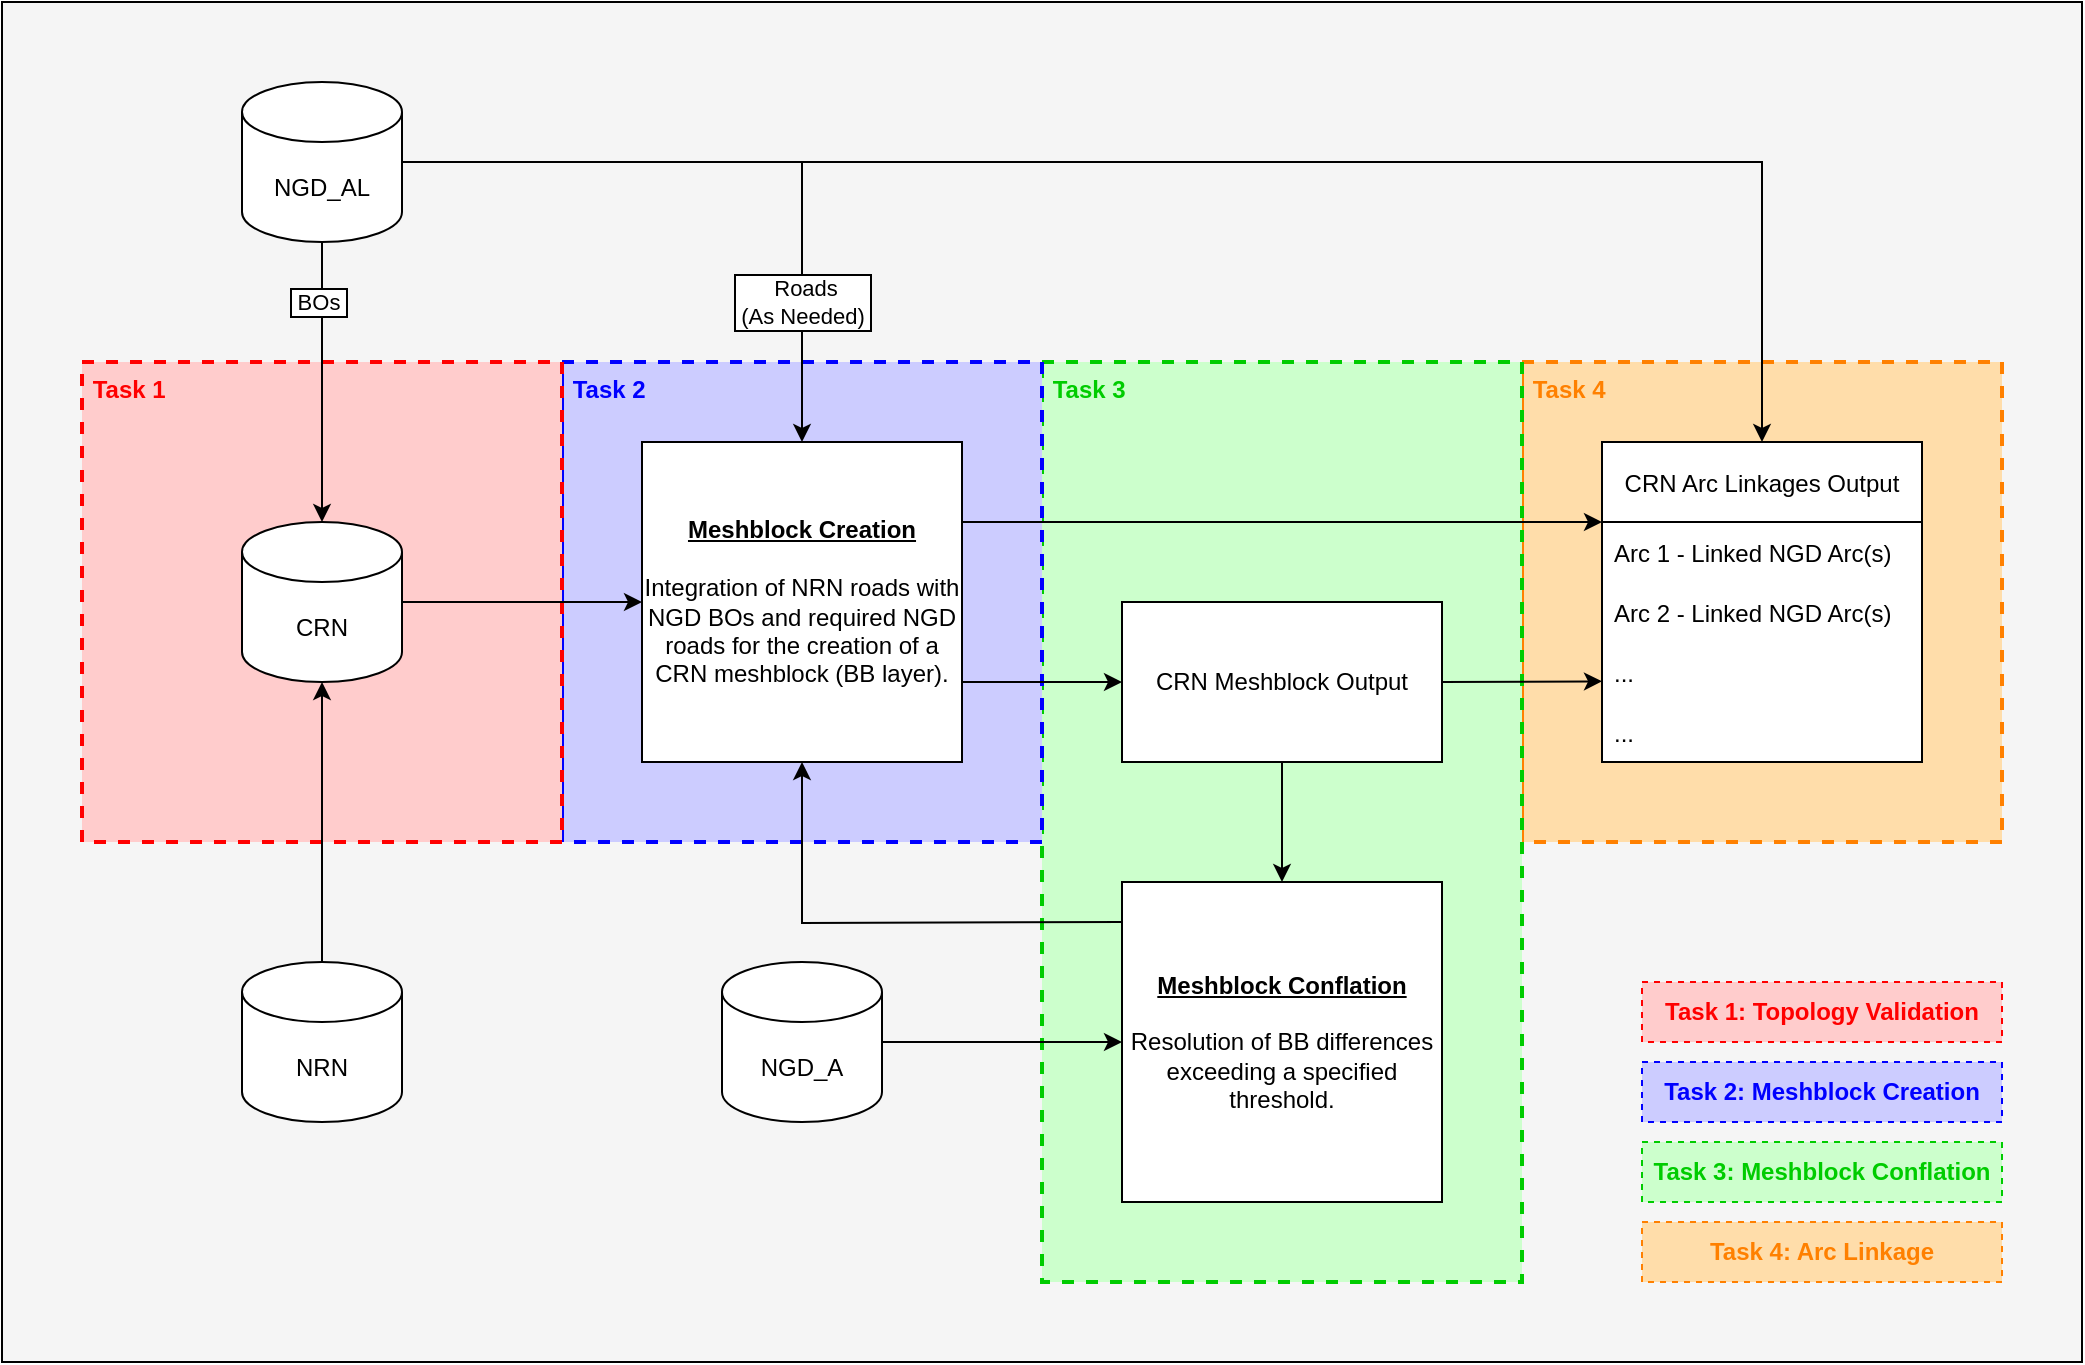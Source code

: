 <mxfile version="20.4.0" type="device"><diagram id="2I_C3wh3Eibh6Ix_8F2d" name="main"><mxGraphModel dx="1421" dy="802" grid="1" gridSize="10" guides="1" tooltips="1" connect="1" arrows="1" fold="1" page="1" pageScale="1" pageWidth="1100" pageHeight="850" math="0" shadow="0"><root><mxCell id="0"/><mxCell id="1" parent="0"/><mxCell id="1tBJTQMAdvno6EjRw5n7-53" value="" style="rounded=0;whiteSpace=wrap;html=1;strokeColor=#000000;strokeWidth=1;fillColor=#F5F5F5;" parent="1" vertex="1"><mxGeometry x="30" y="20" width="1040" height="680" as="geometry"/></mxCell><mxCell id="1tBJTQMAdvno6EjRw5n7-50" value="&amp;nbsp;Task 4" style="rounded=0;whiteSpace=wrap;html=1;dashed=1;strokeColor=#FF8000;strokeWidth=2;fillColor=#FFDDAA;align=left;verticalAlign=top;fontStyle=1;fontColor=#FF8000;" parent="1" vertex="1"><mxGeometry x="790" y="200" width="240" height="240" as="geometry"/></mxCell><mxCell id="1tBJTQMAdvno6EjRw5n7-46" value="&amp;nbsp;Task 3" style="rounded=0;whiteSpace=wrap;html=1;dashed=1;strokeColor=#00CC00;strokeWidth=2;fillColor=#CCFFCC;align=left;verticalAlign=top;fontColor=#00CC00;fontStyle=1" parent="1" vertex="1"><mxGeometry x="550" y="200" width="240" height="460" as="geometry"/></mxCell><mxCell id="1tBJTQMAdvno6EjRw5n7-15" value="&lt;b&gt;&amp;nbsp;Task 2&lt;/b&gt;" style="rounded=0;whiteSpace=wrap;html=1;dashed=1;strokeColor=#0000FF;strokeWidth=2;fillColor=#CCCCFF;align=left;verticalAlign=top;fontColor=#0000FF;" parent="1" vertex="1"><mxGeometry x="310" y="200" width="240" height="240" as="geometry"/></mxCell><mxCell id="1tBJTQMAdvno6EjRw5n7-14" value="&lt;b&gt;&lt;font color=&quot;#ff0000&quot;&gt;&amp;nbsp;Task 1&lt;/font&gt;&lt;/b&gt;" style="rounded=0;whiteSpace=wrap;html=1;dashed=1;strokeColor=#FF0000;strokeWidth=2;fillColor=#FFCCCC;align=left;verticalAlign=top;" parent="1" vertex="1"><mxGeometry x="70" y="200" width="240" height="240" as="geometry"/></mxCell><mxCell id="1tBJTQMAdvno6EjRw5n7-1" value="CRN" style="shape=cylinder3;whiteSpace=wrap;html=1;boundedLbl=1;backgroundOutline=1;size=15;" parent="1" vertex="1"><mxGeometry x="150" y="280" width="80" height="80" as="geometry"/></mxCell><mxCell id="1tBJTQMAdvno6EjRw5n7-39" style="edgeStyle=orthogonalEdgeStyle;rounded=0;orthogonalLoop=1;jettySize=auto;html=1;entryX=0.5;entryY=0;entryDx=0;entryDy=0;exitX=1;exitY=0.5;exitDx=0;exitDy=0;exitPerimeter=0;" parent="1" source="NvZJEOk_zpP5C3LB5Xg--1" target="1tBJTQMAdvno6EjRw5n7-21" edge="1"><mxGeometry relative="1" as="geometry"><mxPoint x="570" y="120" as="targetPoint"/><mxPoint x="269.2" y="112" as="sourcePoint"/></mxGeometry></mxCell><mxCell id="1tBJTQMAdvno6EjRw5n7-37" style="edgeStyle=orthogonalEdgeStyle;rounded=0;orthogonalLoop=1;jettySize=auto;html=1;entryX=0;entryY=0.5;entryDx=0;entryDy=0;exitX=1;exitY=0.5;exitDx=0;exitDy=0;exitPerimeter=0;" parent="1" source="1tBJTQMAdvno6EjRw5n7-3" target="1tBJTQMAdvno6EjRw5n7-17" edge="1"><mxGeometry relative="1" as="geometry"/></mxCell><mxCell id="1tBJTQMAdvno6EjRw5n7-3" value="NGD_A" style="shape=cylinder3;whiteSpace=wrap;html=1;boundedLbl=1;backgroundOutline=1;size=15;" parent="1" vertex="1"><mxGeometry x="390" y="500" width="80" height="80" as="geometry"/></mxCell><mxCell id="1tBJTQMAdvno6EjRw5n7-6" value="&lt;b&gt;&lt;u&gt;Meshblock Creation&lt;/u&gt;&lt;/b&gt;&lt;br&gt;&lt;br&gt;Integration of NRN roads with NGD BOs and required NGD roads for the creation of a CRN meshblock (BB layer)." style="whiteSpace=wrap;html=1;aspect=fixed;strokeColor=#000000;strokeWidth=1;fillColor=default;" parent="1" vertex="1"><mxGeometry x="350" y="240" width="160" height="160" as="geometry"/></mxCell><mxCell id="1tBJTQMAdvno6EjRw5n7-13" value="" style="endArrow=classic;html=1;rounded=0;exitX=1;exitY=0.5;exitDx=0;exitDy=0;exitPerimeter=0;entryX=0;entryY=0.5;entryDx=0;entryDy=0;" parent="1" source="1tBJTQMAdvno6EjRw5n7-1" target="1tBJTQMAdvno6EjRw5n7-6" edge="1"><mxGeometry width="50" height="50" relative="1" as="geometry"><mxPoint x="360" y="290" as="sourcePoint"/><mxPoint x="340" y="450" as="targetPoint"/></mxGeometry></mxCell><mxCell id="1tBJTQMAdvno6EjRw5n7-36" value="" style="edgeStyle=orthogonalEdgeStyle;rounded=0;orthogonalLoop=1;jettySize=auto;html=1;exitX=0.5;exitY=1;exitDx=0;exitDy=0;" parent="1" source="1tBJTQMAdvno6EjRw5n7-16" target="1tBJTQMAdvno6EjRw5n7-17" edge="1"><mxGeometry relative="1" as="geometry"/></mxCell><mxCell id="1tBJTQMAdvno6EjRw5n7-16" value="CRN Meshblock Output" style="whiteSpace=wrap;html=1;strokeColor=#000000;strokeWidth=1;fillColor=default;" parent="1" vertex="1"><mxGeometry x="590" y="320" width="160" height="80" as="geometry"/></mxCell><mxCell id="1tBJTQMAdvno6EjRw5n7-17" value="&lt;u&gt;&lt;b&gt;Meshblock Conflation&lt;/b&gt;&lt;/u&gt;&lt;br&gt;&lt;br&gt;Resolution of BB differences exceeding a specified threshold." style="whiteSpace=wrap;html=1;aspect=fixed;strokeColor=#000000;strokeWidth=1;fillColor=default;" parent="1" vertex="1"><mxGeometry x="590" y="460" width="160" height="160" as="geometry"/></mxCell><mxCell id="1tBJTQMAdvno6EjRw5n7-21" value="CRN Arc Linkages Output" style="swimlane;fontStyle=0;childLayout=stackLayout;horizontal=1;startSize=40;horizontalStack=0;resizeParent=1;resizeParentMax=0;resizeLast=0;collapsible=1;marginBottom=0;strokeColor=#000000;strokeWidth=1;fillColor=default;swimlaneFillColor=#FFFFFF;" parent="1" vertex="1"><mxGeometry x="830" y="240" width="160" height="160" as="geometry"/></mxCell><mxCell id="1tBJTQMAdvno6EjRw5n7-22" value="Arc 1 - Linked NGD Arc(s)" style="text;strokeColor=none;fillColor=none;align=left;verticalAlign=middle;spacingLeft=4;spacingRight=4;overflow=hidden;points=[[0,0.5],[1,0.5]];portConstraint=eastwest;rotatable=0;dashed=1;" parent="1tBJTQMAdvno6EjRw5n7-21" vertex="1"><mxGeometry y="40" width="160" height="30" as="geometry"/></mxCell><mxCell id="1tBJTQMAdvno6EjRw5n7-23" value="Arc 2 - Linked NGD Arc(s)" style="text;strokeColor=none;fillColor=none;align=left;verticalAlign=middle;spacingLeft=4;spacingRight=4;overflow=hidden;points=[[0,0.5],[1,0.5]];portConstraint=eastwest;rotatable=0;dashed=1;" parent="1tBJTQMAdvno6EjRw5n7-21" vertex="1"><mxGeometry y="70" width="160" height="30" as="geometry"/></mxCell><mxCell id="1tBJTQMAdvno6EjRw5n7-24" value="..." style="text;strokeColor=none;fillColor=none;align=left;verticalAlign=middle;spacingLeft=4;spacingRight=4;overflow=hidden;points=[[0,0.5],[1,0.5]];portConstraint=eastwest;rotatable=0;dashed=1;" parent="1tBJTQMAdvno6EjRw5n7-21" vertex="1"><mxGeometry y="100" width="160" height="30" as="geometry"/></mxCell><mxCell id="1tBJTQMAdvno6EjRw5n7-25" value="..." style="text;strokeColor=none;fillColor=none;align=left;verticalAlign=middle;spacingLeft=4;spacingRight=4;overflow=hidden;points=[[0,0.5],[1,0.5]];portConstraint=eastwest;rotatable=0;dashed=1;" parent="1tBJTQMAdvno6EjRw5n7-21" vertex="1"><mxGeometry y="130" width="160" height="30" as="geometry"/></mxCell><mxCell id="1tBJTQMAdvno6EjRw5n7-35" value="" style="endArrow=classic;html=1;rounded=0;entryX=0;entryY=0.5;entryDx=0;entryDy=0;exitX=1;exitY=0.75;exitDx=0;exitDy=0;" parent="1" source="1tBJTQMAdvno6EjRw5n7-6" target="1tBJTQMAdvno6EjRw5n7-16" edge="1"><mxGeometry width="50" height="50" relative="1" as="geometry"><mxPoint x="510" y="310" as="sourcePoint"/><mxPoint x="560" y="260" as="targetPoint"/><Array as="points"/></mxGeometry></mxCell><mxCell id="1tBJTQMAdvno6EjRw5n7-44" value="" style="endArrow=classic;html=1;rounded=0;entryX=0.5;entryY=1;entryDx=0;entryDy=0;edgeStyle=orthogonalEdgeStyle;" parent="1" target="1tBJTQMAdvno6EjRw5n7-6" edge="1"><mxGeometry width="50" height="50" relative="1" as="geometry"><mxPoint x="590" y="480" as="sourcePoint"/><mxPoint x="429.995" y="540" as="targetPoint"/></mxGeometry></mxCell><mxCell id="1tBJTQMAdvno6EjRw5n7-51" value="" style="endArrow=classic;html=1;rounded=0;exitX=1;exitY=0.25;exitDx=0;exitDy=0;entryX=0;entryY=0;entryDx=0;entryDy=0;entryPerimeter=0;" parent="1" source="1tBJTQMAdvno6EjRw5n7-6" target="1tBJTQMAdvno6EjRw5n7-22" edge="1"><mxGeometry width="50" height="50" relative="1" as="geometry"><mxPoint x="780" y="470" as="sourcePoint"/><mxPoint x="820" y="240" as="targetPoint"/></mxGeometry></mxCell><mxCell id="1tBJTQMAdvno6EjRw5n7-52" value="" style="endArrow=classic;html=1;rounded=0;exitX=1;exitY=0.5;exitDx=0;exitDy=0;entryX=0;entryY=0.656;entryDx=0;entryDy=0;entryPerimeter=0;" parent="1" source="1tBJTQMAdvno6EjRw5n7-16" target="1tBJTQMAdvno6EjRw5n7-24" edge="1"><mxGeometry width="50" height="50" relative="1" as="geometry"><mxPoint x="780" y="450" as="sourcePoint"/><mxPoint x="830" y="400" as="targetPoint"/></mxGeometry></mxCell><mxCell id="1tBJTQMAdvno6EjRw5n7-56" value="&lt;font color=&quot;#00cc00&quot;&gt;&lt;b&gt;Task 3&lt;/b&gt;&lt;b&gt;: Meshblock Conflation&lt;/b&gt;&lt;/font&gt;&lt;b&gt;&lt;br&gt;&lt;/b&gt;" style="rounded=0;whiteSpace=wrap;html=1;fontColor=#FF0000;strokeColor=#00CC00;strokeWidth=1;fillColor=#CCFFCC;dashed=1;verticalAlign=middle;" parent="1" vertex="1"><mxGeometry x="850" y="590" width="180" height="30" as="geometry"/></mxCell><mxCell id="1tBJTQMAdvno6EjRw5n7-57" value="&lt;b&gt;&lt;font color=&quot;#0000ff&quot;&gt;Task 2: Meshblock Creation&lt;/font&gt;&lt;/b&gt;" style="rounded=0;whiteSpace=wrap;html=1;fontColor=#FF0000;strokeColor=#0000FF;strokeWidth=1;fillColor=#CCCCFF;dashed=1;verticalAlign=middle;" parent="1" vertex="1"><mxGeometry x="850" y="550" width="180" height="30" as="geometry"/></mxCell><mxCell id="1tBJTQMAdvno6EjRw5n7-59" value="&lt;b&gt;Task 1: Topology Validation&lt;/b&gt;" style="rounded=0;whiteSpace=wrap;html=1;fontColor=#FF0000;strokeColor=#FF0000;strokeWidth=1;fillColor=#FFCCCC;dashed=1;verticalAlign=middle;" parent="1" vertex="1"><mxGeometry x="850" y="510" width="180" height="30" as="geometry"/></mxCell><mxCell id="NvZJEOk_zpP5C3LB5Xg--2" style="edgeStyle=orthogonalEdgeStyle;rounded=0;orthogonalLoop=1;jettySize=auto;html=1;entryX=0.5;entryY=0;entryDx=0;entryDy=0;entryPerimeter=0;" parent="1" source="NvZJEOk_zpP5C3LB5Xg--1" target="1tBJTQMAdvno6EjRw5n7-1" edge="1"><mxGeometry relative="1" as="geometry"/></mxCell><mxCell id="gF0G4cvokIMiDb6R-MsQ-4" value="&lt;font color=&quot;#000000&quot;&gt;&amp;nbsp;BOs&amp;nbsp;&lt;/font&gt;" style="edgeLabel;html=1;align=center;verticalAlign=middle;resizable=0;points=[];fontColor=#FF8000;labelBorderColor=default;spacing=2;spacingBottom=0;spacingLeft=0;spacingRight=0;" vertex="1" connectable="0" parent="NvZJEOk_zpP5C3LB5Xg--2"><mxGeometry x="-0.25" y="-2" relative="1" as="geometry"><mxPoint y="-23" as="offset"/></mxGeometry></mxCell><mxCell id="gF0G4cvokIMiDb6R-MsQ-7" style="edgeStyle=orthogonalEdgeStyle;rounded=0;orthogonalLoop=1;jettySize=auto;html=1;entryX=0.5;entryY=0;entryDx=0;entryDy=0;fontColor=#000000;startArrow=none;startFill=0;endArrow=classic;endFill=1;" edge="1" parent="1" source="NvZJEOk_zpP5C3LB5Xg--1" target="1tBJTQMAdvno6EjRw5n7-6"><mxGeometry relative="1" as="geometry"/></mxCell><mxCell id="gF0G4cvokIMiDb6R-MsQ-8" value="&amp;nbsp;Roads &lt;br&gt;&amp;nbsp;(As Needed)&amp;nbsp;" style="edgeLabel;html=1;align=center;verticalAlign=middle;resizable=0;points=[];fontColor=#000000;labelBorderColor=default;fontStyle=0" vertex="1" connectable="0" parent="gF0G4cvokIMiDb6R-MsQ-7"><mxGeometry x="0.6" y="1" relative="1" as="geometry"><mxPoint x="-1" y="-2" as="offset"/></mxGeometry></mxCell><mxCell id="NvZJEOk_zpP5C3LB5Xg--1" value="NGD_AL" style="shape=cylinder3;whiteSpace=wrap;html=1;boundedLbl=1;backgroundOutline=1;size=15;" parent="1" vertex="1"><mxGeometry x="150" y="60" width="80" height="80" as="geometry"/></mxCell><mxCell id="gF0G4cvokIMiDb6R-MsQ-3" value="&lt;b&gt;&lt;font&gt;Task 4: Arc Linkage&lt;/font&gt;&lt;br&gt;&lt;/b&gt;" style="rounded=0;whiteSpace=wrap;html=1;fontColor=#FF8000;strokeColor=#FF8000;strokeWidth=1;fillColor=#FFDDAA;dashed=1;verticalAlign=middle;" vertex="1" parent="1"><mxGeometry x="850" y="630" width="180" height="30" as="geometry"/></mxCell><mxCell id="gF0G4cvokIMiDb6R-MsQ-6" value="" style="edgeStyle=orthogonalEdgeStyle;rounded=0;orthogonalLoop=1;jettySize=auto;html=1;fontColor=#000000;startArrow=none;startFill=0;endArrow=classic;endFill=1;" edge="1" parent="1" source="gF0G4cvokIMiDb6R-MsQ-5" target="1tBJTQMAdvno6EjRw5n7-1"><mxGeometry relative="1" as="geometry"/></mxCell><mxCell id="gF0G4cvokIMiDb6R-MsQ-5" value="NRN" style="shape=cylinder3;whiteSpace=wrap;html=1;boundedLbl=1;backgroundOutline=1;size=15;" vertex="1" parent="1"><mxGeometry x="150" y="500" width="80" height="80" as="geometry"/></mxCell></root></mxGraphModel></diagram></mxfile>